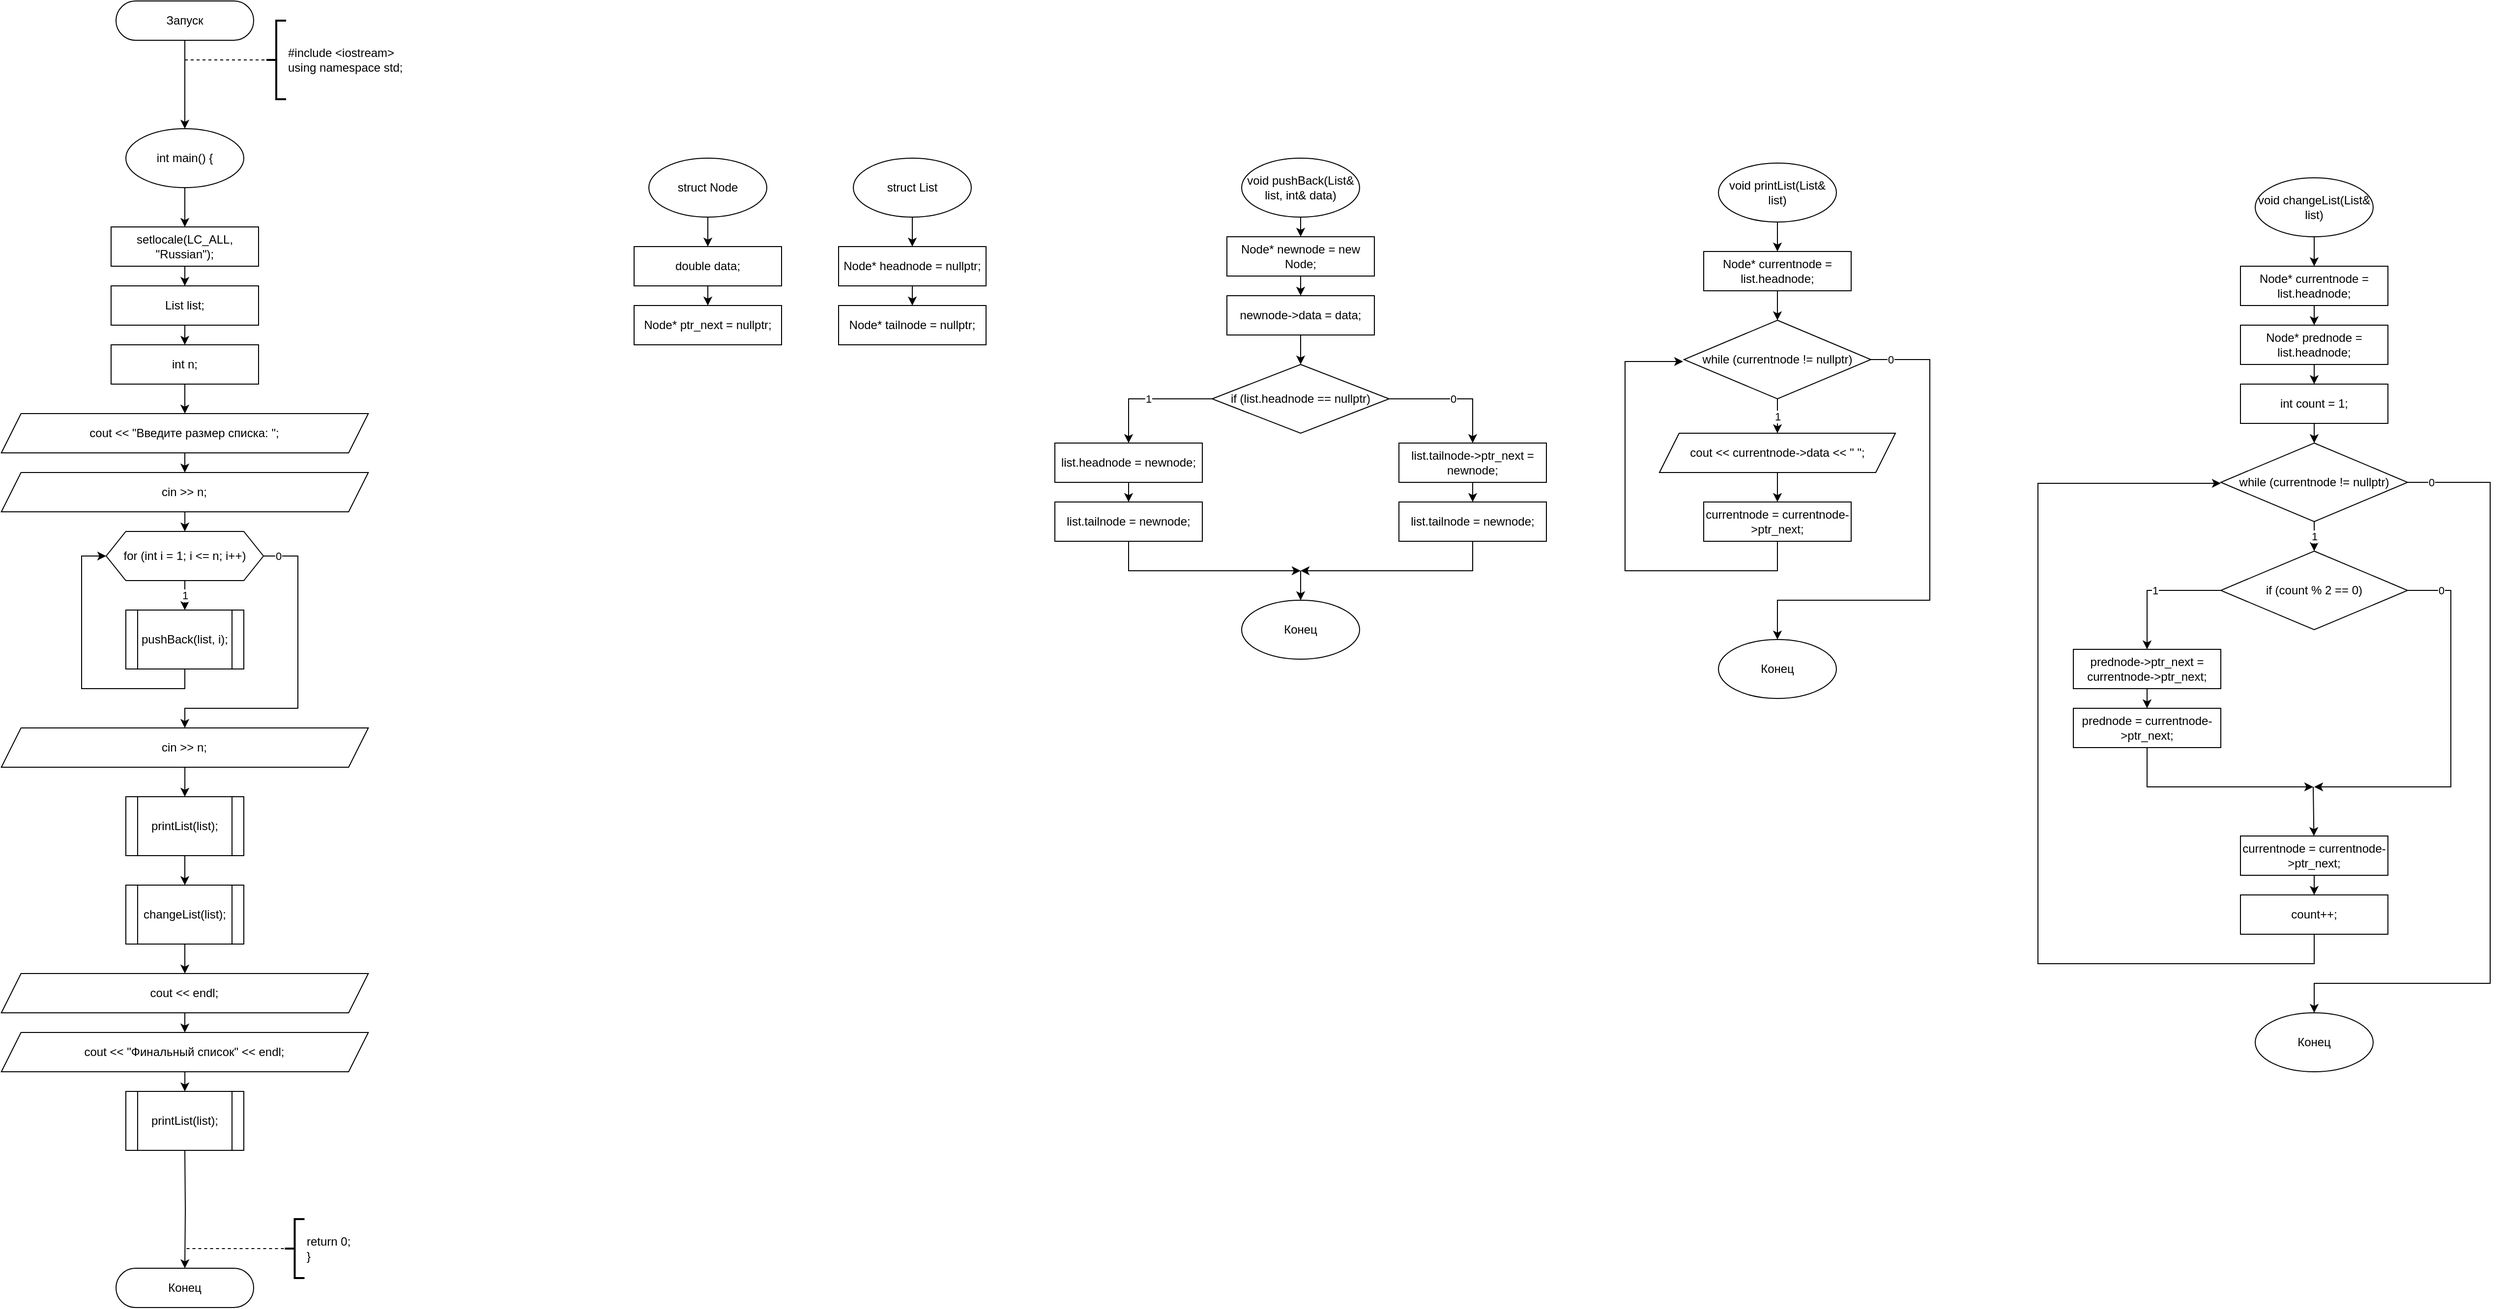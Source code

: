 <mxfile>
    <diagram id="tr8WCDj-hul7nBdrf4UF" name="Страница 1">
        <mxGraphModel dx="532" dy="646" grid="1" gridSize="10" guides="1" tooltips="1" connect="0" arrows="1" fold="1" page="1" pageScale="1" pageWidth="827" pageHeight="1169" math="0" shadow="0">
            <root>
                <mxCell id="0"/>
                <mxCell id="1" parent="0"/>
                <mxCell id="2" style="edgeStyle=orthogonalEdgeStyle;rounded=0;orthogonalLoop=1;jettySize=auto;html=1;" parent="1" source="3" edge="1">
                    <mxGeometry relative="1" as="geometry">
                        <mxPoint x="375" y="150" as="targetPoint"/>
                    </mxGeometry>
                </mxCell>
                <mxCell id="3" value="Запуск" style="rounded=1;whiteSpace=wrap;html=1;arcSize=50;" parent="1" vertex="1">
                    <mxGeometry x="305" y="20" width="140" height="40" as="geometry"/>
                </mxCell>
                <mxCell id="5" value="#include &amp;lt;iostream&amp;gt;&lt;br&gt;using namespace std;" style="strokeWidth=2;html=1;shape=mxgraph.flowchart.annotation_2;align=left;labelPosition=right;pointerEvents=1;" parent="1" vertex="1">
                    <mxGeometry x="458.01" y="40" width="20" height="80" as="geometry"/>
                </mxCell>
                <mxCell id="6" value="" style="endArrow=none;dashed=1;html=1;entryX=0;entryY=0.5;entryDx=0;entryDy=0;entryPerimeter=0;" parent="1" target="5" edge="1">
                    <mxGeometry width="50" height="50" relative="1" as="geometry">
                        <mxPoint x="375" y="80" as="sourcePoint"/>
                        <mxPoint x="465" y="70" as="targetPoint"/>
                    </mxGeometry>
                </mxCell>
                <mxCell id="7" value="Конец" style="rounded=1;whiteSpace=wrap;html=1;arcSize=50;" parent="1" vertex="1">
                    <mxGeometry x="305" y="1310" width="140" height="40" as="geometry"/>
                </mxCell>
                <mxCell id="10" value="return 0;&lt;br&gt;}" style="strokeWidth=2;html=1;shape=mxgraph.flowchart.annotation_2;align=left;labelPosition=right;pointerEvents=1;" parent="1" vertex="1">
                    <mxGeometry x="476.75" y="1260" width="20" height="60" as="geometry"/>
                </mxCell>
                <mxCell id="11" value="" style="endArrow=none;dashed=1;html=1;entryX=0;entryY=0.5;entryDx=0;entryDy=0;entryPerimeter=0;" parent="1" edge="1">
                    <mxGeometry width="50" height="50" relative="1" as="geometry">
                        <mxPoint x="376.75" y="1290" as="sourcePoint"/>
                        <mxPoint x="476.75" y="1290" as="targetPoint"/>
                    </mxGeometry>
                </mxCell>
                <mxCell id="383" style="edgeStyle=orthogonalEdgeStyle;html=1;rounded=0;" edge="1" parent="1" source="354" target="382">
                    <mxGeometry relative="1" as="geometry"/>
                </mxCell>
                <mxCell id="354" value="int main() {" style="ellipse;whiteSpace=wrap;html=1;" parent="1" vertex="1">
                    <mxGeometry x="315" y="150" width="120" height="60" as="geometry"/>
                </mxCell>
                <mxCell id="369" style="edgeStyle=orthogonalEdgeStyle;rounded=0;html=1;" parent="1" source="359" edge="1">
                    <mxGeometry relative="1" as="geometry">
                        <mxPoint x="907" y="270" as="targetPoint"/>
                    </mxGeometry>
                </mxCell>
                <mxCell id="359" value="&lt;div&gt;struct Node&lt;/div&gt;" style="ellipse;whiteSpace=wrap;html=1;" parent="1" vertex="1">
                    <mxGeometry x="847" y="180" width="120" height="60" as="geometry"/>
                </mxCell>
                <mxCell id="367" style="edgeStyle=orthogonalEdgeStyle;rounded=0;html=1;" parent="1" target="7" edge="1">
                    <mxGeometry relative="1" as="geometry">
                        <mxPoint x="375.005" y="1190" as="sourcePoint"/>
                    </mxGeometry>
                </mxCell>
                <mxCell id="386" style="edgeStyle=orthogonalEdgeStyle;rounded=0;html=1;" edge="1" parent="1" source="382" target="384">
                    <mxGeometry relative="1" as="geometry"/>
                </mxCell>
                <mxCell id="382" value="setlocale(LC_ALL, &quot;Russian&quot;);" style="rounded=0;whiteSpace=wrap;html=1;" vertex="1" parent="1">
                    <mxGeometry x="300" y="250" width="150" height="40" as="geometry"/>
                </mxCell>
                <mxCell id="387" style="edgeStyle=orthogonalEdgeStyle;rounded=0;html=1;" edge="1" parent="1" source="384" target="385">
                    <mxGeometry relative="1" as="geometry"/>
                </mxCell>
                <mxCell id="384" value="List list;" style="rounded=0;whiteSpace=wrap;html=1;" vertex="1" parent="1">
                    <mxGeometry x="300" y="310" width="150" height="40" as="geometry"/>
                </mxCell>
                <mxCell id="391" style="edgeStyle=orthogonalEdgeStyle;rounded=0;html=1;" edge="1" parent="1" source="385" target="390">
                    <mxGeometry relative="1" as="geometry"/>
                </mxCell>
                <mxCell id="385" value="int n;" style="rounded=0;whiteSpace=wrap;html=1;" vertex="1" parent="1">
                    <mxGeometry x="300" y="370" width="150" height="40" as="geometry"/>
                </mxCell>
                <mxCell id="396" value="1" style="edgeStyle=orthogonalEdgeStyle;rounded=0;html=1;" edge="1" parent="1" source="388" target="395">
                    <mxGeometry relative="1" as="geometry"/>
                </mxCell>
                <mxCell id="400" value="0" style="edgeStyle=orthogonalEdgeStyle;rounded=0;html=1;" edge="1" parent="1" source="388" target="398">
                    <mxGeometry x="-0.908" relative="1" as="geometry">
                        <Array as="points">
                            <mxPoint x="490" y="585"/>
                            <mxPoint x="490" y="740"/>
                            <mxPoint x="375" y="740"/>
                        </Array>
                        <mxPoint as="offset"/>
                    </mxGeometry>
                </mxCell>
                <mxCell id="388" value="for (int i = 1; i &amp;lt;= n; i++)" style="shape=hexagon;perimeter=hexagonPerimeter2;whiteSpace=wrap;html=1;fixedSize=1;" vertex="1" parent="1">
                    <mxGeometry x="295" y="560" width="160" height="50" as="geometry"/>
                </mxCell>
                <mxCell id="393" style="edgeStyle=orthogonalEdgeStyle;rounded=0;html=1;" edge="1" parent="1" source="390" target="392">
                    <mxGeometry relative="1" as="geometry"/>
                </mxCell>
                <mxCell id="390" value="cout &amp;lt;&amp;lt; &quot;Введите размер списка: &quot;;" style="shape=parallelogram;perimeter=parallelogramPerimeter;whiteSpace=wrap;html=1;fixedSize=1;" vertex="1" parent="1">
                    <mxGeometry x="188.38" y="440" width="373.25" height="40" as="geometry"/>
                </mxCell>
                <mxCell id="394" style="edgeStyle=orthogonalEdgeStyle;rounded=0;html=1;" edge="1" parent="1" source="392" target="388">
                    <mxGeometry relative="1" as="geometry"/>
                </mxCell>
                <mxCell id="392" value="cin &amp;gt;&amp;gt; n;" style="shape=parallelogram;perimeter=parallelogramPerimeter;whiteSpace=wrap;html=1;fixedSize=1;" vertex="1" parent="1">
                    <mxGeometry x="188.38" y="500" width="373.25" height="40" as="geometry"/>
                </mxCell>
                <mxCell id="397" style="edgeStyle=orthogonalEdgeStyle;rounded=0;html=1;entryX=0;entryY=0.5;entryDx=0;entryDy=0;entryPerimeter=0;" edge="1" parent="1" source="395" target="388">
                    <mxGeometry relative="1" as="geometry">
                        <Array as="points">
                            <mxPoint x="375" y="720"/>
                            <mxPoint x="270" y="720"/>
                            <mxPoint x="270" y="585"/>
                        </Array>
                    </mxGeometry>
                </mxCell>
                <mxCell id="395" value="pushBack(list, i);" style="shape=process;whiteSpace=wrap;html=1;backgroundOutline=1;" vertex="1" parent="1">
                    <mxGeometry x="315" y="640" width="120" height="60" as="geometry"/>
                </mxCell>
                <mxCell id="403" style="edgeStyle=orthogonalEdgeStyle;rounded=0;html=1;" edge="1" parent="1" source="398" target="401">
                    <mxGeometry relative="1" as="geometry"/>
                </mxCell>
                <mxCell id="398" value="cin &amp;gt;&amp;gt; n;" style="shape=parallelogram;perimeter=parallelogramPerimeter;whiteSpace=wrap;html=1;fixedSize=1;" vertex="1" parent="1">
                    <mxGeometry x="188.38" y="760" width="373.25" height="40" as="geometry"/>
                </mxCell>
                <mxCell id="404" style="edgeStyle=orthogonalEdgeStyle;rounded=0;html=1;" edge="1" parent="1" source="401" target="402">
                    <mxGeometry relative="1" as="geometry"/>
                </mxCell>
                <mxCell id="401" value="printList(list);" style="shape=process;whiteSpace=wrap;html=1;backgroundOutline=1;" vertex="1" parent="1">
                    <mxGeometry x="315" y="830" width="120" height="60" as="geometry"/>
                </mxCell>
                <mxCell id="406" style="edgeStyle=orthogonalEdgeStyle;rounded=0;html=1;" edge="1" parent="1" source="402" target="405">
                    <mxGeometry relative="1" as="geometry"/>
                </mxCell>
                <mxCell id="402" value="changeList(list);" style="shape=process;whiteSpace=wrap;html=1;backgroundOutline=1;" vertex="1" parent="1">
                    <mxGeometry x="315" y="920" width="120" height="60" as="geometry"/>
                </mxCell>
                <mxCell id="409" style="edgeStyle=orthogonalEdgeStyle;rounded=0;html=1;" edge="1" parent="1" source="405" target="407">
                    <mxGeometry relative="1" as="geometry"/>
                </mxCell>
                <mxCell id="405" value="cout &amp;lt;&amp;lt; endl;" style="shape=parallelogram;perimeter=parallelogramPerimeter;whiteSpace=wrap;html=1;fixedSize=1;" vertex="1" parent="1">
                    <mxGeometry x="188.38" y="1010" width="373.25" height="40" as="geometry"/>
                </mxCell>
                <mxCell id="411" style="edgeStyle=orthogonalEdgeStyle;rounded=0;html=1;" edge="1" parent="1" source="407" target="410">
                    <mxGeometry relative="1" as="geometry"/>
                </mxCell>
                <mxCell id="407" value="cout &amp;lt;&amp;lt; &quot;Финальный список&quot; &amp;lt;&amp;lt; endl;" style="shape=parallelogram;perimeter=parallelogramPerimeter;whiteSpace=wrap;html=1;fixedSize=1;" vertex="1" parent="1">
                    <mxGeometry x="188.38" y="1070" width="373.25" height="40" as="geometry"/>
                </mxCell>
                <mxCell id="410" value="printList(list);" style="shape=process;whiteSpace=wrap;html=1;backgroundOutline=1;" vertex="1" parent="1">
                    <mxGeometry x="315" y="1130" width="120" height="60" as="geometry"/>
                </mxCell>
                <mxCell id="414" style="edgeStyle=orthogonalEdgeStyle;rounded=0;html=1;" edge="1" parent="1" source="412" target="413">
                    <mxGeometry relative="1" as="geometry"/>
                </mxCell>
                <mxCell id="412" value="double data;" style="rounded=0;whiteSpace=wrap;html=1;" vertex="1" parent="1">
                    <mxGeometry x="832" y="270" width="150" height="40" as="geometry"/>
                </mxCell>
                <mxCell id="413" value="Node* ptr_next = nullptr;" style="rounded=0;whiteSpace=wrap;html=1;" vertex="1" parent="1">
                    <mxGeometry x="832" y="330" width="150" height="40" as="geometry"/>
                </mxCell>
                <mxCell id="415" style="edgeStyle=orthogonalEdgeStyle;rounded=0;html=1;" edge="1" parent="1" source="416">
                    <mxGeometry relative="1" as="geometry">
                        <mxPoint x="1115" y="270" as="targetPoint"/>
                    </mxGeometry>
                </mxCell>
                <mxCell id="416" value="&lt;div&gt;struct List&lt;/div&gt;" style="ellipse;whiteSpace=wrap;html=1;" vertex="1" parent="1">
                    <mxGeometry x="1055" y="180" width="120" height="60" as="geometry"/>
                </mxCell>
                <mxCell id="417" style="edgeStyle=orthogonalEdgeStyle;rounded=0;html=1;" edge="1" parent="1" source="418" target="419">
                    <mxGeometry relative="1" as="geometry"/>
                </mxCell>
                <mxCell id="418" value="Node* headnode = nullptr;" style="rounded=0;whiteSpace=wrap;html=1;" vertex="1" parent="1">
                    <mxGeometry x="1040" y="270" width="150" height="40" as="geometry"/>
                </mxCell>
                <mxCell id="419" value="Node* tailnode = nullptr;" style="rounded=0;whiteSpace=wrap;html=1;" vertex="1" parent="1">
                    <mxGeometry x="1040" y="330" width="150" height="40" as="geometry"/>
                </mxCell>
                <mxCell id="422" style="edgeStyle=orthogonalEdgeStyle;rounded=0;html=1;" edge="1" parent="1" source="420" target="421">
                    <mxGeometry relative="1" as="geometry"/>
                </mxCell>
                <mxCell id="420" value="&lt;div&gt;void pushBack(List&amp;amp; list, int&amp;amp; data)&lt;/div&gt;" style="ellipse;whiteSpace=wrap;html=1;" vertex="1" parent="1">
                    <mxGeometry x="1450" y="180" width="120" height="60" as="geometry"/>
                </mxCell>
                <mxCell id="424" style="edgeStyle=orthogonalEdgeStyle;rounded=0;html=1;" edge="1" parent="1" source="421" target="423">
                    <mxGeometry relative="1" as="geometry"/>
                </mxCell>
                <mxCell id="421" value="Node* newnode = new Node;" style="rounded=0;whiteSpace=wrap;html=1;" vertex="1" parent="1">
                    <mxGeometry x="1435" y="260" width="150" height="40" as="geometry"/>
                </mxCell>
                <mxCell id="426" style="edgeStyle=orthogonalEdgeStyle;rounded=0;html=1;" edge="1" parent="1" source="423" target="425">
                    <mxGeometry relative="1" as="geometry"/>
                </mxCell>
                <mxCell id="423" value="newnode-&amp;gt;data = data;" style="rounded=0;whiteSpace=wrap;html=1;" vertex="1" parent="1">
                    <mxGeometry x="1435" y="320" width="150" height="40" as="geometry"/>
                </mxCell>
                <mxCell id="431" value="1" style="edgeStyle=orthogonalEdgeStyle;rounded=0;html=1;" edge="1" parent="1" source="425" target="427">
                    <mxGeometry relative="1" as="geometry"/>
                </mxCell>
                <mxCell id="432" value="0" style="edgeStyle=orthogonalEdgeStyle;rounded=0;html=1;" edge="1" parent="1" source="425" target="429">
                    <mxGeometry relative="1" as="geometry"/>
                </mxCell>
                <mxCell id="425" value="if (list.headnode == nullptr)" style="rhombus;whiteSpace=wrap;html=1;" vertex="1" parent="1">
                    <mxGeometry x="1420" y="390" width="180" height="70" as="geometry"/>
                </mxCell>
                <mxCell id="433" value="" style="edgeStyle=orthogonalEdgeStyle;rounded=0;html=1;" edge="1" parent="1" source="427" target="428">
                    <mxGeometry relative="1" as="geometry"/>
                </mxCell>
                <mxCell id="427" value="list.headnode = newnode;" style="rounded=0;whiteSpace=wrap;html=1;" vertex="1" parent="1">
                    <mxGeometry x="1260" y="470" width="150" height="40" as="geometry"/>
                </mxCell>
                <mxCell id="438" style="edgeStyle=orthogonalEdgeStyle;rounded=0;html=1;" edge="1" parent="1" source="428">
                    <mxGeometry relative="1" as="geometry">
                        <mxPoint x="1510" y="600" as="targetPoint"/>
                        <Array as="points">
                            <mxPoint x="1335" y="600"/>
                        </Array>
                    </mxGeometry>
                </mxCell>
                <mxCell id="428" value="list.tailnode = newnode;" style="rounded=0;whiteSpace=wrap;html=1;" vertex="1" parent="1">
                    <mxGeometry x="1260" y="530" width="150" height="40" as="geometry"/>
                </mxCell>
                <mxCell id="435" value="" style="edgeStyle=orthogonalEdgeStyle;rounded=0;html=1;" edge="1" parent="1" source="429" target="430">
                    <mxGeometry relative="1" as="geometry"/>
                </mxCell>
                <mxCell id="429" value="list.tailnode-&amp;gt;ptr_next = newnode;" style="rounded=0;whiteSpace=wrap;html=1;" vertex="1" parent="1">
                    <mxGeometry x="1610" y="470" width="150" height="40" as="geometry"/>
                </mxCell>
                <mxCell id="437" style="edgeStyle=orthogonalEdgeStyle;rounded=0;html=1;" edge="1" parent="1" source="430">
                    <mxGeometry relative="1" as="geometry">
                        <mxPoint x="1510" y="600" as="targetPoint"/>
                        <Array as="points">
                            <mxPoint x="1685" y="600"/>
                        </Array>
                    </mxGeometry>
                </mxCell>
                <mxCell id="430" value="list.tailnode = newnode;" style="rounded=0;whiteSpace=wrap;html=1;" vertex="1" parent="1">
                    <mxGeometry x="1610" y="530" width="150" height="40" as="geometry"/>
                </mxCell>
                <mxCell id="436" value="Конец" style="ellipse;whiteSpace=wrap;html=1;" vertex="1" parent="1">
                    <mxGeometry x="1450" y="630" width="120" height="60" as="geometry"/>
                </mxCell>
                <mxCell id="439" value="" style="endArrow=classic;html=1;rounded=0;" edge="1" parent="1" target="436">
                    <mxGeometry width="50" height="50" relative="1" as="geometry">
                        <mxPoint x="1510" y="600" as="sourcePoint"/>
                        <mxPoint x="1560" y="360" as="targetPoint"/>
                    </mxGeometry>
                </mxCell>
                <mxCell id="442" style="edgeStyle=orthogonalEdgeStyle;rounded=0;html=1;" edge="1" parent="1" source="440">
                    <mxGeometry relative="1" as="geometry">
                        <mxPoint x="1995" y="275" as="targetPoint"/>
                    </mxGeometry>
                </mxCell>
                <mxCell id="440" value="&lt;div&gt;void printList(List&amp;amp; list)&lt;/div&gt;" style="ellipse;whiteSpace=wrap;html=1;" vertex="1" parent="1">
                    <mxGeometry x="1935" y="185" width="120" height="60" as="geometry"/>
                </mxCell>
                <mxCell id="445" style="edgeStyle=orthogonalEdgeStyle;rounded=0;html=1;" edge="1" parent="1" source="443" target="444">
                    <mxGeometry relative="1" as="geometry"/>
                </mxCell>
                <mxCell id="443" value="Node* currentnode = list.headnode;" style="rounded=0;whiteSpace=wrap;html=1;" vertex="1" parent="1">
                    <mxGeometry x="1920" y="275" width="150" height="40" as="geometry"/>
                </mxCell>
                <mxCell id="447" value="1" style="edgeStyle=orthogonalEdgeStyle;rounded=0;html=1;" edge="1" parent="1" source="444" target="446">
                    <mxGeometry relative="1" as="geometry"/>
                </mxCell>
                <mxCell id="452" value="0" style="edgeStyle=orthogonalEdgeStyle;rounded=0;html=1;" edge="1" parent="1" source="444" target="451">
                    <mxGeometry x="-0.92" relative="1" as="geometry">
                        <Array as="points">
                            <mxPoint x="2150" y="385"/>
                            <mxPoint x="2150" y="630"/>
                            <mxPoint x="1995" y="630"/>
                        </Array>
                        <mxPoint as="offset"/>
                    </mxGeometry>
                </mxCell>
                <mxCell id="444" value="while (currentnode != nullptr)" style="rhombus;whiteSpace=wrap;html=1;" vertex="1" parent="1">
                    <mxGeometry x="1900" y="345" width="190" height="80" as="geometry"/>
                </mxCell>
                <mxCell id="449" style="edgeStyle=orthogonalEdgeStyle;rounded=0;html=1;" edge="1" parent="1" source="446" target="448">
                    <mxGeometry relative="1" as="geometry"/>
                </mxCell>
                <mxCell id="446" value="cout &amp;lt;&amp;lt; currentnode-&amp;gt;data &amp;lt;&amp;lt; &quot; &quot;;" style="shape=parallelogram;perimeter=parallelogramPerimeter;whiteSpace=wrap;html=1;fixedSize=1;" vertex="1" parent="1">
                    <mxGeometry x="1875" y="460" width="240" height="40" as="geometry"/>
                </mxCell>
                <mxCell id="450" style="edgeStyle=orthogonalEdgeStyle;rounded=0;html=1;entryX=-0.005;entryY=0.525;entryDx=0;entryDy=0;entryPerimeter=0;" edge="1" parent="1" source="448" target="444">
                    <mxGeometry relative="1" as="geometry">
                        <Array as="points">
                            <mxPoint x="1995" y="600"/>
                            <mxPoint x="1840" y="600"/>
                            <mxPoint x="1840" y="387"/>
                        </Array>
                    </mxGeometry>
                </mxCell>
                <mxCell id="448" value="currentnode = currentnode-&amp;gt;ptr_next;" style="rounded=0;whiteSpace=wrap;html=1;" vertex="1" parent="1">
                    <mxGeometry x="1920" y="530" width="150" height="40" as="geometry"/>
                </mxCell>
                <mxCell id="451" value="&lt;div&gt;Конец&lt;/div&gt;" style="ellipse;whiteSpace=wrap;html=1;" vertex="1" parent="1">
                    <mxGeometry x="1935" y="670" width="120" height="60" as="geometry"/>
                </mxCell>
                <mxCell id="456" style="edgeStyle=orthogonalEdgeStyle;rounded=0;html=1;" edge="1" parent="1" source="453" target="454">
                    <mxGeometry relative="1" as="geometry"/>
                </mxCell>
                <mxCell id="453" value="&lt;div&gt;void changeList(List&amp;amp; list)&lt;/div&gt;" style="ellipse;whiteSpace=wrap;html=1;" vertex="1" parent="1">
                    <mxGeometry x="2481" y="200" width="120" height="60" as="geometry"/>
                </mxCell>
                <mxCell id="457" style="edgeStyle=orthogonalEdgeStyle;rounded=0;html=1;" edge="1" parent="1" source="454" target="455">
                    <mxGeometry relative="1" as="geometry"/>
                </mxCell>
                <mxCell id="454" value="Node* currentnode = list.headnode;" style="rounded=0;whiteSpace=wrap;html=1;" vertex="1" parent="1">
                    <mxGeometry x="2466" y="290" width="150" height="40" as="geometry"/>
                </mxCell>
                <mxCell id="459" value="" style="edgeStyle=orthogonalEdgeStyle;rounded=0;html=1;" edge="1" parent="1" source="455" target="458">
                    <mxGeometry relative="1" as="geometry"/>
                </mxCell>
                <mxCell id="455" value="Node* prednode = list.headnode;" style="rounded=0;whiteSpace=wrap;html=1;" vertex="1" parent="1">
                    <mxGeometry x="2466" y="350" width="150" height="40" as="geometry"/>
                </mxCell>
                <mxCell id="461" value="" style="edgeStyle=orthogonalEdgeStyle;rounded=0;html=1;" edge="1" parent="1" source="458" target="460">
                    <mxGeometry relative="1" as="geometry"/>
                </mxCell>
                <mxCell id="458" value="int count = 1;" style="rounded=0;whiteSpace=wrap;html=1;" vertex="1" parent="1">
                    <mxGeometry x="2466" y="410" width="150" height="40" as="geometry"/>
                </mxCell>
                <mxCell id="463" value="1" style="edgeStyle=orthogonalEdgeStyle;rounded=0;html=1;" edge="1" parent="1" source="460" target="462">
                    <mxGeometry relative="1" as="geometry"/>
                </mxCell>
                <mxCell id="477" value="0" style="edgeStyle=orthogonalEdgeStyle;rounded=0;html=1;" edge="1" parent="1" source="460" target="474">
                    <mxGeometry x="-0.94" relative="1" as="geometry">
                        <Array as="points">
                            <mxPoint x="2720" y="510"/>
                            <mxPoint x="2720" y="1020"/>
                            <mxPoint x="2541" y="1020"/>
                        </Array>
                        <mxPoint as="offset"/>
                    </mxGeometry>
                </mxCell>
                <mxCell id="460" value="while (currentnode != nullptr)" style="rhombus;whiteSpace=wrap;html=1;" vertex="1" parent="1">
                    <mxGeometry x="2446" y="470" width="190" height="80" as="geometry"/>
                </mxCell>
                <mxCell id="465" value="1" style="edgeStyle=orthogonalEdgeStyle;rounded=0;html=1;" edge="1" parent="1" source="462" target="464">
                    <mxGeometry relative="1" as="geometry">
                        <Array as="points">
                            <mxPoint x="2371" y="620"/>
                        </Array>
                    </mxGeometry>
                </mxCell>
                <mxCell id="469" value="0" style="edgeStyle=orthogonalEdgeStyle;rounded=0;html=1;" edge="1" parent="1" source="462">
                    <mxGeometry x="-0.823" relative="1" as="geometry">
                        <mxPoint x="2541" y="820" as="targetPoint"/>
                        <Array as="points">
                            <mxPoint x="2680" y="620"/>
                            <mxPoint x="2680" y="820"/>
                        </Array>
                        <mxPoint as="offset"/>
                    </mxGeometry>
                </mxCell>
                <mxCell id="462" value="if (count % 2 == 0)" style="rhombus;whiteSpace=wrap;html=1;" vertex="1" parent="1">
                    <mxGeometry x="2446" y="580" width="190" height="80" as="geometry"/>
                </mxCell>
                <mxCell id="467" style="edgeStyle=orthogonalEdgeStyle;rounded=0;html=1;" edge="1" parent="1" source="464" target="466">
                    <mxGeometry relative="1" as="geometry"/>
                </mxCell>
                <mxCell id="464" value="prednode-&amp;gt;ptr_next = currentnode-&amp;gt;ptr_next;" style="rounded=0;whiteSpace=wrap;html=1;" vertex="1" parent="1">
                    <mxGeometry x="2296" y="680" width="150" height="40" as="geometry"/>
                </mxCell>
                <mxCell id="468" style="edgeStyle=orthogonalEdgeStyle;rounded=0;html=1;" edge="1" parent="1" source="466">
                    <mxGeometry relative="1" as="geometry">
                        <mxPoint x="2540" y="820" as="targetPoint"/>
                        <Array as="points">
                            <mxPoint x="2371" y="820"/>
                        </Array>
                    </mxGeometry>
                </mxCell>
                <mxCell id="466" value="prednode = currentnode-&amp;gt;ptr_next;" style="rounded=0;whiteSpace=wrap;html=1;" vertex="1" parent="1">
                    <mxGeometry x="2296" y="740" width="150" height="40" as="geometry"/>
                </mxCell>
                <mxCell id="473" value="" style="edgeStyle=orthogonalEdgeStyle;rounded=0;html=1;" edge="1" parent="1" source="470" target="472">
                    <mxGeometry relative="1" as="geometry"/>
                </mxCell>
                <mxCell id="470" value="currentnode = currentnode-&amp;gt;ptr_next;" style="rounded=0;whiteSpace=wrap;html=1;" vertex="1" parent="1">
                    <mxGeometry x="2466" y="870" width="150" height="40" as="geometry"/>
                </mxCell>
                <mxCell id="471" value="" style="endArrow=classic;html=1;rounded=0;" edge="1" parent="1" target="470">
                    <mxGeometry width="50" height="50" relative="1" as="geometry">
                        <mxPoint x="2540" y="820" as="sourcePoint"/>
                        <mxPoint x="2490" y="740" as="targetPoint"/>
                    </mxGeometry>
                </mxCell>
                <mxCell id="476" style="edgeStyle=orthogonalEdgeStyle;rounded=0;html=1;entryX=0;entryY=0.513;entryDx=0;entryDy=0;entryPerimeter=0;" edge="1" parent="1" source="472" target="460">
                    <mxGeometry relative="1" as="geometry">
                        <Array as="points">
                            <mxPoint x="2541" y="1000"/>
                            <mxPoint x="2260" y="1000"/>
                            <mxPoint x="2260" y="511"/>
                        </Array>
                    </mxGeometry>
                </mxCell>
                <mxCell id="472" value="count++;" style="rounded=0;whiteSpace=wrap;html=1;" vertex="1" parent="1">
                    <mxGeometry x="2466" y="930" width="150" height="40" as="geometry"/>
                </mxCell>
                <mxCell id="474" value="&lt;div&gt;Конец&lt;/div&gt;" style="ellipse;whiteSpace=wrap;html=1;" vertex="1" parent="1">
                    <mxGeometry x="2481" y="1050" width="120" height="60" as="geometry"/>
                </mxCell>
            </root>
        </mxGraphModel>
    </diagram>
</mxfile>